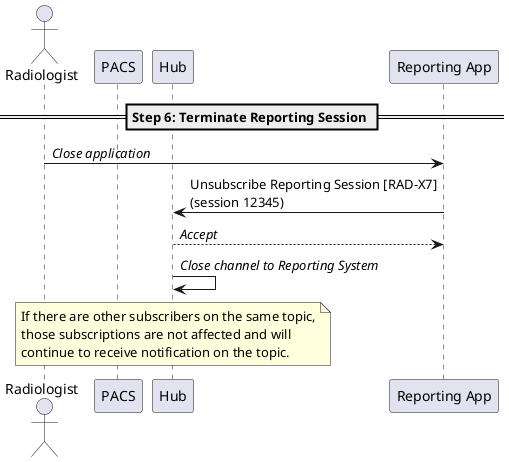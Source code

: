 @startuml

actor Radiologist as User
participant "PACS" as PACS
participant "Hub" as Hub
participant "Reporting App" as Report

== Step 6: Terminate Reporting Session ==

User->Report: //Close application//

Report->Hub: Unsubscribe Reporting Session [RAD-X7]\n(session 12345)
Hub-->Report: //Accept//
Hub->Hub: //Close channel to Reporting System//
note over Hub
If there are other subscribers on the same topic,
those subscriptions are not affected and will
continue to receive notification on the topic.
end note

@enduml